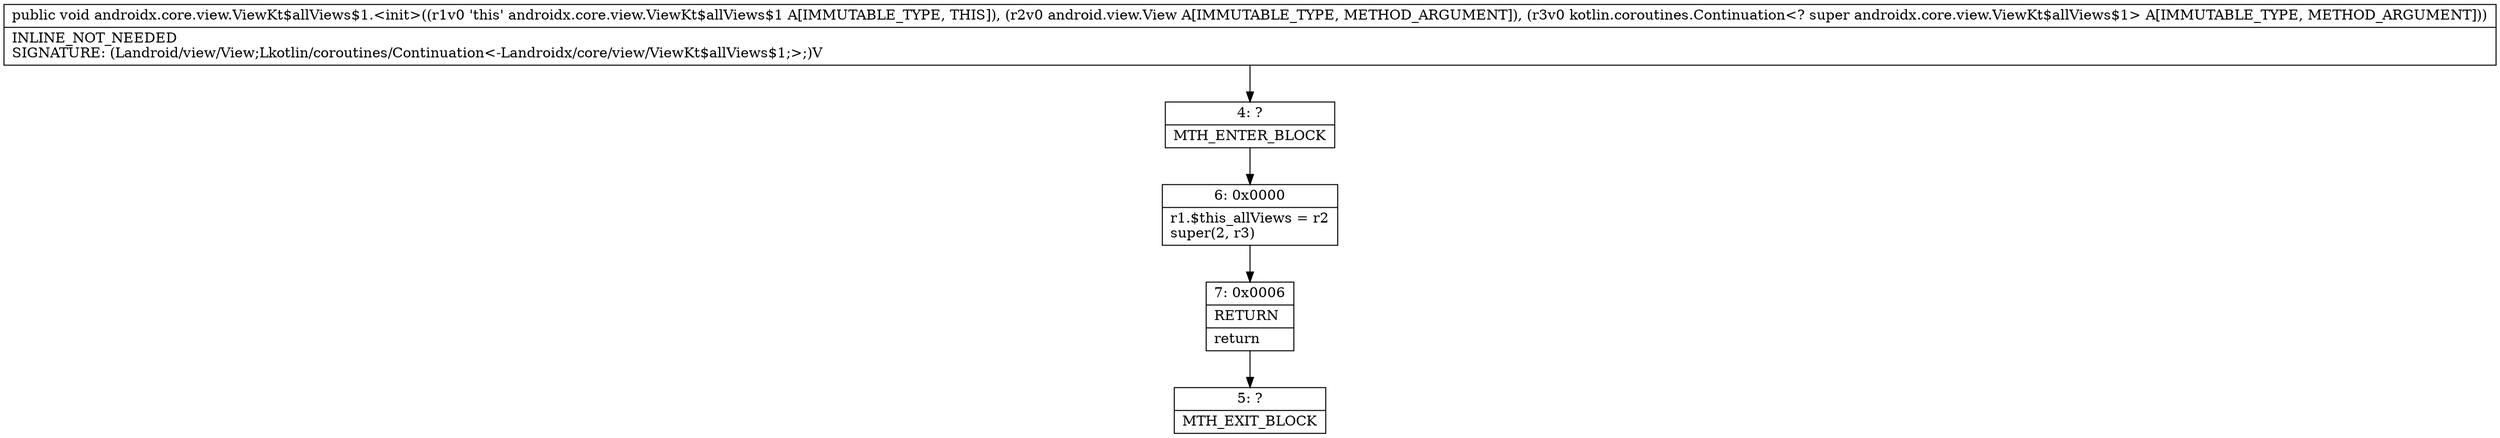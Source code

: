 digraph "CFG forandroidx.core.view.ViewKt$allViews$1.\<init\>(Landroid\/view\/View;Lkotlin\/coroutines\/Continuation;)V" {
Node_4 [shape=record,label="{4\:\ ?|MTH_ENTER_BLOCK\l}"];
Node_6 [shape=record,label="{6\:\ 0x0000|r1.$this_allViews = r2\lsuper(2, r3)\l}"];
Node_7 [shape=record,label="{7\:\ 0x0006|RETURN\l|return\l}"];
Node_5 [shape=record,label="{5\:\ ?|MTH_EXIT_BLOCK\l}"];
MethodNode[shape=record,label="{public void androidx.core.view.ViewKt$allViews$1.\<init\>((r1v0 'this' androidx.core.view.ViewKt$allViews$1 A[IMMUTABLE_TYPE, THIS]), (r2v0 android.view.View A[IMMUTABLE_TYPE, METHOD_ARGUMENT]), (r3v0 kotlin.coroutines.Continuation\<? super androidx.core.view.ViewKt$allViews$1\> A[IMMUTABLE_TYPE, METHOD_ARGUMENT]))  | INLINE_NOT_NEEDED\lSIGNATURE: (Landroid\/view\/View;Lkotlin\/coroutines\/Continuation\<\-Landroidx\/core\/view\/ViewKt$allViews$1;\>;)V\l}"];
MethodNode -> Node_4;Node_4 -> Node_6;
Node_6 -> Node_7;
Node_7 -> Node_5;
}

